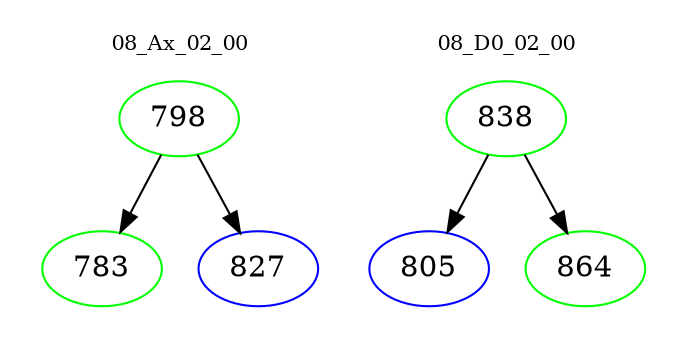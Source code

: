 digraph{
subgraph cluster_0 {
color = white
label = "08_Ax_02_00";
fontsize=10;
T0_798 [label="798", color="green"]
T0_798 -> T0_783 [color="black"]
T0_783 [label="783", color="green"]
T0_798 -> T0_827 [color="black"]
T0_827 [label="827", color="blue"]
}
subgraph cluster_1 {
color = white
label = "08_D0_02_00";
fontsize=10;
T1_838 [label="838", color="green"]
T1_838 -> T1_805 [color="black"]
T1_805 [label="805", color="blue"]
T1_838 -> T1_864 [color="black"]
T1_864 [label="864", color="green"]
}
}
